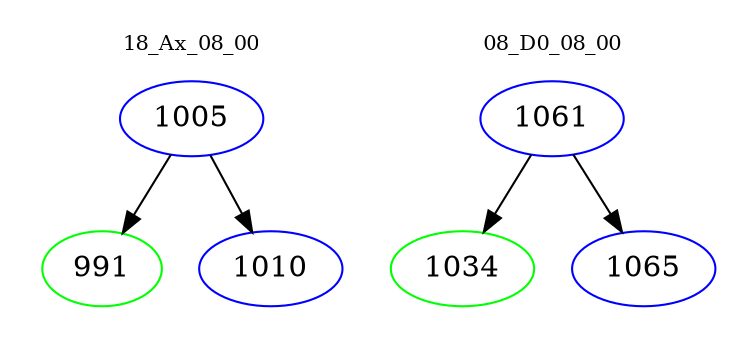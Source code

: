 digraph{
subgraph cluster_0 {
color = white
label = "18_Ax_08_00";
fontsize=10;
T0_1005 [label="1005", color="blue"]
T0_1005 -> T0_991 [color="black"]
T0_991 [label="991", color="green"]
T0_1005 -> T0_1010 [color="black"]
T0_1010 [label="1010", color="blue"]
}
subgraph cluster_1 {
color = white
label = "08_D0_08_00";
fontsize=10;
T1_1061 [label="1061", color="blue"]
T1_1061 -> T1_1034 [color="black"]
T1_1034 [label="1034", color="green"]
T1_1061 -> T1_1065 [color="black"]
T1_1065 [label="1065", color="blue"]
}
}
